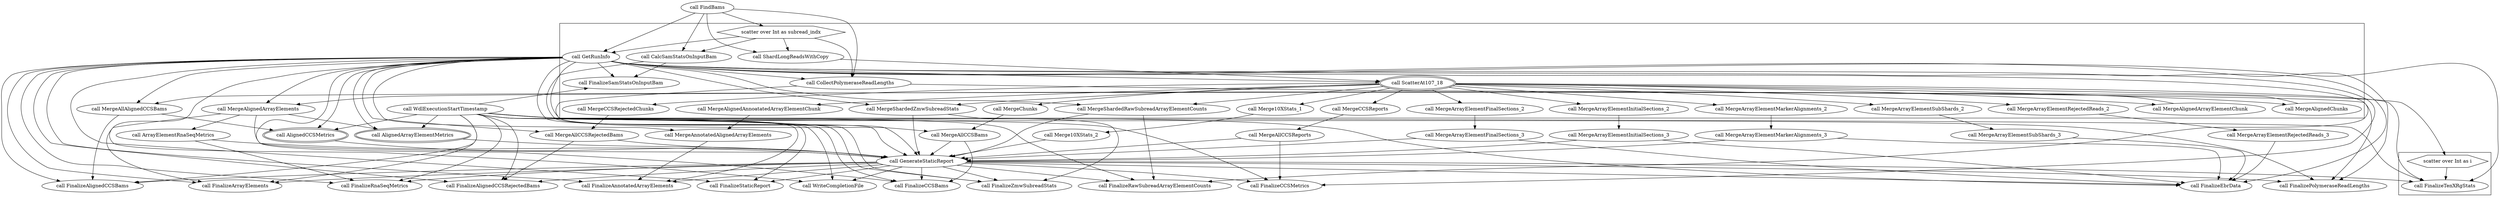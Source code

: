 digraph PB10xMasSeqSingleFlowcellv2 {
  #rankdir=LR;
  compound=true;

  # Links
  CALL_WdlExecutionStartTimestamp -> CALL_FinalizeZmwSubreadStats
  CALL_AlignedCCSMetrics -> CALL_GenerateStaticReport
  SCATTER_1_VARIABLE_subread_indx -> CALL_GetRunInfo
  CALL_GetRunInfo -> CALL_FinalizeStaticReport
  CALL_AlignedArrayElementMetrics -> CALL_GenerateStaticReport
  SCATTER_1_VARIABLE_subread_indx -> CALL_CalcSamStatsOnInputBam
  CALL_ScatterAt107_18 -> CALL_MergeChunks
  CALL_MergeArrayElementRejectedReads_2 -> CALL_MergeArrayElementRejectedReads_3
  CALL_FindBams -> CALL_ShardLongReadsWithCopy
  CALL_ScatterAt107_18 -> CALL_MergeArrayElementRejectedReads_2
  CALL_MergeAllAlignedCCSBams -> CALL_FinalizeAlignedCCSBams
  CALL_MergeArrayElementInitialSections_3 -> CALL_FinalizeEbrData
  CALL_ScatterAt107_18 -> CALL_MergeAlignedArrayElementChunk
  CALL_MergeArrayElementInitialSections_3 -> CALL_GenerateStaticReport
  CALL_WdlExecutionStartTimestamp -> CALL_FinalizePolymeraseReadLengths
  CALL_WdlExecutionStartTimestamp -> CALL_FinalizeArrayElements
  CALL_MergeShardedRawSubreadArrayElementCounts -> CALL_GenerateStaticReport
  CALL_GetRunInfo -> CALL_FinalizeRawSubreadArrayElementCounts
  CALL_FindBams -> CALL_GetRunInfo
  CALL_MergeCCSRejectedChunks -> CALL_MergeAllCCSRejectedBams
  CALL_MergeAllCCSRejectedBams -> CALL_FinalizeAlignedCCSRejectedBams
  CALL_WdlExecutionStartTimestamp -> CALL_FinalizeAlignedCCSRejectedBams
  CALL_GetRunInfo -> CALL_FinalizePolymeraseReadLengths
  CALL_MergeAllAlignedCCSBams -> CALL_AlignedCCSMetrics
  CALL_GetRunInfo -> CALL_FinalizeRnaSeqMetrics
  CALL_MergeShardedRawSubreadArrayElementCounts -> CALL_FinalizeRawSubreadArrayElementCounts
  CALL_CollectPolymeraseReadLengths -> CALL_GenerateStaticReport
  CALL_GenerateStaticReport -> CALL_FinalizeZmwSubreadStats
  CALL_ScatterAt107_18 -> CALL_MergeArrayElementFinalSections_2
  CALL_GenerateStaticReport -> CALL_FinalizeTenXRgStats
  CALL_WdlExecutionStartTimestamp -> CALL_FinalizeCCSMetrics
  CALL_GenerateStaticReport -> CALL_FinalizeArrayElements
  CALL_ScatterAt107_18 -> CALL_MergeArrayElementInitialSections_2
  CALL_ScatterAt107_18 -> CALL_MergeAlignedChunks
  CALL_Merge10XStats_2 -> CALL_GenerateStaticReport
  CALL_GenerateStaticReport -> CALL_FinalizeCCSMetrics
  CALL_GetRunInfo -> CALL_FinalizeCCSMetrics
  CALL_GetRunInfo -> CALL_FinalizeSamStatsOnInputBam
  CALL_MergeArrayElementFinalSections_3 -> CALL_GenerateStaticReport
  CALL_MergeArrayElementMarkerAlignments_3 -> CALL_GenerateStaticReport
  CALL_FindBams -> CALL_CalcSamStatsOnInputBam
  CALL_CollectPolymeraseReadLengths -> CALL_FinalizePolymeraseReadLengths
  CALL_GetRunInfo -> CALL_FinalizeArrayElements
  CALL_ScatterAt107_18 -> CALL_MergeShardedZmwSubreadStats
  CALL_MergeCCSReports -> CALL_MergeAllCCSReports
  CALL_WdlExecutionStartTimestamp -> CALL_AlignedArrayElementMetrics
  CALL_WdlExecutionStartTimestamp -> CALL_FinalizeRnaSeqMetrics
  CALL_MergeArrayElementInitialSections_2 -> CALL_MergeArrayElementInitialSections_3
  CALL_GenerateStaticReport -> CALL_FinalizePolymeraseReadLengths
  SCATTER_0_VARIABLE_i -> CALL_FinalizeTenXRgStats
  CALL_ScatterAt107_18 -> SCATTER_0_VARIABLE_i
  CALL_ScatterAt107_18 -> CALL_MergeArrayElementSubShards_2
  CALL_MergeArrayElementFinalSections_2 -> CALL_MergeArrayElementFinalSections_3
  CALL_MergeAlignedArrayElements -> CALL_GenerateStaticReport
  CALL_GetRunInfo -> CALL_MergeShardedZmwSubreadStats
  CALL_ScatterAt107_18 -> CALL_MergeArrayElementMarkerAlignments_2
  CALL_MergeAllCCSReports -> CALL_FinalizeCCSMetrics
  CALL_WdlExecutionStartTimestamp -> CALL_FinalizeCCSBams
  CALL_MergeArrayElementRejectedReads_3 -> CALL_FinalizeEbrData
  CALL_GetRunInfo -> CALL_ScatterAt107_18
  CALL_FindBams -> CALL_CollectPolymeraseReadLengths
  CALL_MergeAlignedArrayElements -> CALL_ArrayElementRnaSeqMetrics
  CALL_GenerateStaticReport -> CALL_FinalizeStaticReport
  CALL_GetRunInfo -> CALL_AlignedArrayElementMetrics
  CALL_MergeAlignedChunks -> CALL_MergeAllAlignedCCSBams
  CALL_WdlExecutionStartTimestamp -> CALL_FinalizeAlignedCCSBams
  CALL_GetRunInfo -> CALL_FinalizeCCSBams
  CALL_ScatterAt107_18 -> CALL_MergeCCSRejectedChunks
  CALL_WdlExecutionStartTimestamp -> CALL_FinalizeRawSubreadArrayElementCounts
  CALL_GetRunInfo -> CALL_MergeShardedRawSubreadArrayElementCounts
  CALL_WdlExecutionStartTimestamp -> CALL_FinalizeStaticReport
  CALL_MergeAllCCSRejectedBams -> CALL_GenerateStaticReport
  CALL_GenerateStaticReport -> CALL_FinalizeRawSubreadArrayElementCounts
  CALL_MergeChunks -> CALL_MergeAllCCSBams
  CALL_GenerateStaticReport -> CALL_FinalizeRnaSeqMetrics
  CALL_GenerateStaticReport -> CALL_FinalizeAlignedCCSRejectedBams
  CALL_ScatterAt107_18 -> CALL_MergeAlignedAnnoatatedArrayElementChunk
  CALL_WdlExecutionStartTimestamp -> CALL_FinalizeEbrData
  CALL_ArrayElementRnaSeqMetrics -> CALL_GenerateStaticReport
  CALL_MergeAllCCSReports -> CALL_GenerateStaticReport
  CALL_WdlExecutionStartTimestamp -> CALL_FinalizeAnnotatedArrayElements
  CALL_GenerateStaticReport -> CALL_WriteCompletionFile
  CALL_GetRunInfo -> CALL_MergeAllAlignedCCSBams
  CALL_MergeShardedZmwSubreadStats -> CALL_GenerateStaticReport
  CALL_MergeAnnotatedAlignedArrayElements -> CALL_FinalizeAnnotatedArrayElements
  CALL_MergeAllCCSBams -> CALL_GenerateStaticReport
  CALL_MergeAlignedArrayElements -> CALL_FinalizeArrayElements
  CALL_CalcSamStatsOnInputBam -> CALL_FinalizeSamStatsOnInputBam
  CALL_WdlExecutionStartTimestamp -> CALL_FinalizeSamStatsOnInputBam
  CALL_GetRunInfo -> CALL_MergeAnnotatedAlignedArrayElements
  CALL_MergeArrayElementSubShards_3 -> CALL_FinalizeEbrData
  CALL_GetRunInfo -> CALL_FinalizeTenXRgStats
  CALL_MergeShardedZmwSubreadStats -> CALL_FinalizeZmwSubreadStats
  CALL_FindBams -> SCATTER_1_VARIABLE_subread_indx
  CALL_GetRunInfo -> CALL_FinalizeAnnotatedArrayElements
  CALL_GetRunInfo -> CALL_AlignedCCSMetrics
  CALL_GetRunInfo -> CALL_CollectPolymeraseReadLengths
  CALL_GetRunInfo -> CALL_MergeAllCCSBams
  CALL_GenerateStaticReport -> CALL_FinalizeAlignedCCSBams
  CALL_GetRunInfo -> CALL_FinalizeZmwSubreadStats
  CALL_MergeAlignedAnnoatatedArrayElementChunk -> CALL_MergeAnnotatedAlignedArrayElements
  CALL_WdlExecutionStartTimestamp -> CALL_WriteCompletionFile
  CALL_MergeAllCCSBams -> CALL_FinalizeCCSBams
  SCATTER_1_VARIABLE_subread_indx -> CALL_ShardLongReadsWithCopy
  CALL_GetRunInfo -> CALL_MergeAlignedArrayElements
  CALL_ScatterAt107_18 -> CALL_MergeCCSReports
  CALL_MergeAlignedArrayElements -> CALL_AlignedArrayElementMetrics
  CALL_Merge10XStats_1 -> CALL_Merge10XStats_2
  CALL_MergeArrayElementMarkerAlignments_3 -> CALL_FinalizeEbrData
  CALL_GetRunInfo -> CALL_FinalizeAlignedCCSRejectedBams
  CALL_MergeArrayElementMarkerAlignments_2 -> CALL_MergeArrayElementMarkerAlignments_3
  CALL_GenerateStaticReport -> CALL_FinalizeEbrData
  SCATTER_1_VARIABLE_subread_indx -> CALL_CollectPolymeraseReadLengths
  CALL_ScatterAt107_18 -> CALL_Merge10XStats_1
  CALL_CalcSamStatsOnInputBam -> CALL_GenerateStaticReport
  CALL_GenerateStaticReport -> CALL_FinalizeCCSBams
  CALL_ArrayElementRnaSeqMetrics -> CALL_FinalizeRnaSeqMetrics
  CALL_GetRunInfo -> CALL_WriteCompletionFile
  CALL_WdlExecutionStartTimestamp -> CALL_FinalizeTenXRgStats
  CALL_MergeArrayElementFinalSections_3 -> CALL_FinalizeEbrData
  CALL_GenerateStaticReport -> CALL_FinalizeAnnotatedArrayElements
  CALL_GetRunInfo -> CALL_MergeAllCCSRejectedBams
  CALL_ShardLongReadsWithCopy -> CALL_ScatterAt107_18
  CALL_GetRunInfo -> CALL_FinalizeAlignedCCSBams
  CALL_MergeAlignedArrayElementChunk -> CALL_MergeAlignedArrayElements
  CALL_WdlExecutionStartTimestamp -> CALL_AlignedCCSMetrics
  CALL_ScatterAt107_18 -> CALL_FinalizeTenXRgStats
  CALL_GetRunInfo -> CALL_FinalizeEbrData
  CALL_ScatterAt107_18 -> CALL_MergeShardedRawSubreadArrayElementCounts
  CALL_MergeArrayElementSubShards_2 -> CALL_MergeArrayElementSubShards_3

  # Nodes
  CALL_MergeArrayElementFinalSections_3 [label="call MergeArrayElementFinalSections_3"]
  CALL_WriteCompletionFile [label="call WriteCompletionFile"]
  subgraph cluster_0 {
    style="filled,solid";
    fillcolor=white;
    CALL_FinalizeTenXRgStats [label="call FinalizeTenXRgStats"]
    SCATTER_0_VARIABLE_i [shape="hexagon" label="scatter over Int as i"]
  }
  CALL_ArrayElementRnaSeqMetrics [label="call ArrayElementRnaSeqMetrics"]
  CALL_FinalizeCCSMetrics [label="call FinalizeCCSMetrics"]
  CALL_MergeArrayElementMarkerAlignments_3 [label="call MergeArrayElementMarkerAlignments_3"]
  CALL_FinalizeZmwSubreadStats [label="call FinalizeZmwSubreadStats"]
  CALL_MergeAlignedArrayElements [label="call MergeAlignedArrayElements"]
  CALL_MergeAnnotatedAlignedArrayElements [label="call MergeAnnotatedAlignedArrayElements"]
  CALL_FinalizeStaticReport [label="call FinalizeStaticReport"]
  CALL_FinalizeArrayElements [label="call FinalizeArrayElements"]
  CALL_FinalizeRawSubreadArrayElementCounts [label="call FinalizeRawSubreadArrayElementCounts"]
  CALL_FinalizeAnnotatedArrayElements [label="call FinalizeAnnotatedArrayElements"]
  CALL_GenerateStaticReport [label="call GenerateStaticReport"]
  CALL_FinalizeAlignedCCSBams [label="call FinalizeAlignedCCSBams"]
  CALL_FindBams [label="call FindBams"]
  CALL_FinalizeRnaSeqMetrics [label="call FinalizeRnaSeqMetrics"]
  CALL_MergeAllCCSBams [label="call MergeAllCCSBams"]
  CALL_WdlExecutionStartTimestamp [label="call WdlExecutionStartTimestamp"]
  CALL_MergeAllAlignedCCSBams [label="call MergeAllAlignedCCSBams"]
  CALL_FinalizeEbrData [label="call FinalizeEbrData"]
  CALL_FinalizePolymeraseReadLengths [label="call FinalizePolymeraseReadLengths"]
  CALL_FinalizeAlignedCCSRejectedBams [label="call FinalizeAlignedCCSRejectedBams"]
  CALL_FinalizeCCSBams [label="call FinalizeCCSBams"]
  CALL_MergeAllCCSRejectedBams [label="call MergeAllCCSRejectedBams"]
  CALL_MergeArrayElementInitialSections_3 [label="call MergeArrayElementInitialSections_3"]
  CALL_MergeArrayElementSubShards_3 [label="call MergeArrayElementSubShards_3"]
  CALL_MergeArrayElementRejectedReads_3 [label="call MergeArrayElementRejectedReads_3"]
  subgraph cluster_1 {
    style="filled,solid";
    fillcolor=white;
    CALL_ShardLongReadsWithCopy [label="call ShardLongReadsWithCopy"]
    CALL_MergeCCSReports [label="call MergeCCSReports"]
    CALL_CollectPolymeraseReadLengths [label="call CollectPolymeraseReadLengths"]
    CALL_MergeArrayElementSubShards_2 [label="call MergeArrayElementSubShards_2"]
    CALL_MergeShardedZmwSubreadStats [label="call MergeShardedZmwSubreadStats"]
    CALL_MergeAlignedArrayElementChunk [label="call MergeAlignedArrayElementChunk"]
    CALL_MergeChunks [label="call MergeChunks"]
    CALL_FinalizeSamStatsOnInputBam [label="call FinalizeSamStatsOnInputBam"]
    CALL_Merge10XStats_1 [label="call Merge10XStats_1"]
    CALL_MergeArrayElementFinalSections_2 [label="call MergeArrayElementFinalSections_2"]
    CALL_MergeCCSRejectedChunks [label="call MergeCCSRejectedChunks"]
    CALL_CalcSamStatsOnInputBam [label="call CalcSamStatsOnInputBam"]
    SCATTER_1_VARIABLE_subread_indx [shape="hexagon" label="scatter over Int as subread_indx"]
    CALL_MergeShardedRawSubreadArrayElementCounts [label="call MergeShardedRawSubreadArrayElementCounts"]
    CALL_MergeArrayElementInitialSections_2 [label="call MergeArrayElementInitialSections_2"]
    CALL_MergeAlignedChunks [label="call MergeAlignedChunks"]
    CALL_ScatterAt107_18 [label="call ScatterAt107_18";shape="oval";peripheries=2]
    CALL_MergeArrayElementRejectedReads_2 [label="call MergeArrayElementRejectedReads_2"]
    CALL_MergeArrayElementMarkerAlignments_2 [label="call MergeArrayElementMarkerAlignments_2"]
    CALL_GetRunInfo [label="call GetRunInfo"]
    CALL_MergeAlignedAnnoatatedArrayElementChunk [label="call MergeAlignedAnnoatatedArrayElementChunk"]
  }
  CALL_AlignedArrayElementMetrics [label="call AlignedArrayElementMetrics";shape="oval";peripheries=2]
  CALL_MergeAllCCSReports [label="call MergeAllCCSReports"]
  CALL_Merge10XStats_2 [label="call Merge10XStats_2"]
  CALL_AlignedCCSMetrics [label="call AlignedCCSMetrics";shape="oval";peripheries=2]
}
